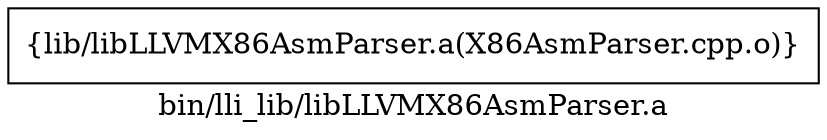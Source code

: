 digraph "bin/lli_lib/libLLVMX86AsmParser.a" {
	label="bin/lli_lib/libLLVMX86AsmParser.a";
	rankdir=LR;

	Node0x5559b34c92c8 [shape=record,shape=box,group=0,label="{lib/libLLVMX86AsmParser.a(X86AsmParser.cpp.o)}"];
}
